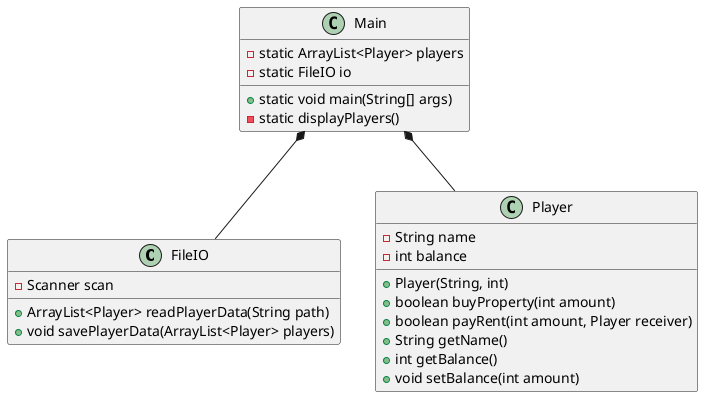 @startuml
'https://plantuml.com/class-diagram
class FileIO
class Player
class Main

Main *-- Player
Main *-- FileIO

class Main{
- static ArrayList<Player> players
- static FileIO io
+ static void main(String[] args)
- static displayPlayers()
}



class FileIO {
- Scanner scan
+ ArrayList<Player> readPlayerData(String path)
+ void savePlayerData(ArrayList<Player> players)
}

class Player{
- String name
- int balance
+ Player(String, int)
+ boolean buyProperty(int amount)
+ boolean payRent(int amount, Player receiver)
+ String getName()
+ int getBalance()
+ void setBalance(int amount)
}

@enduml